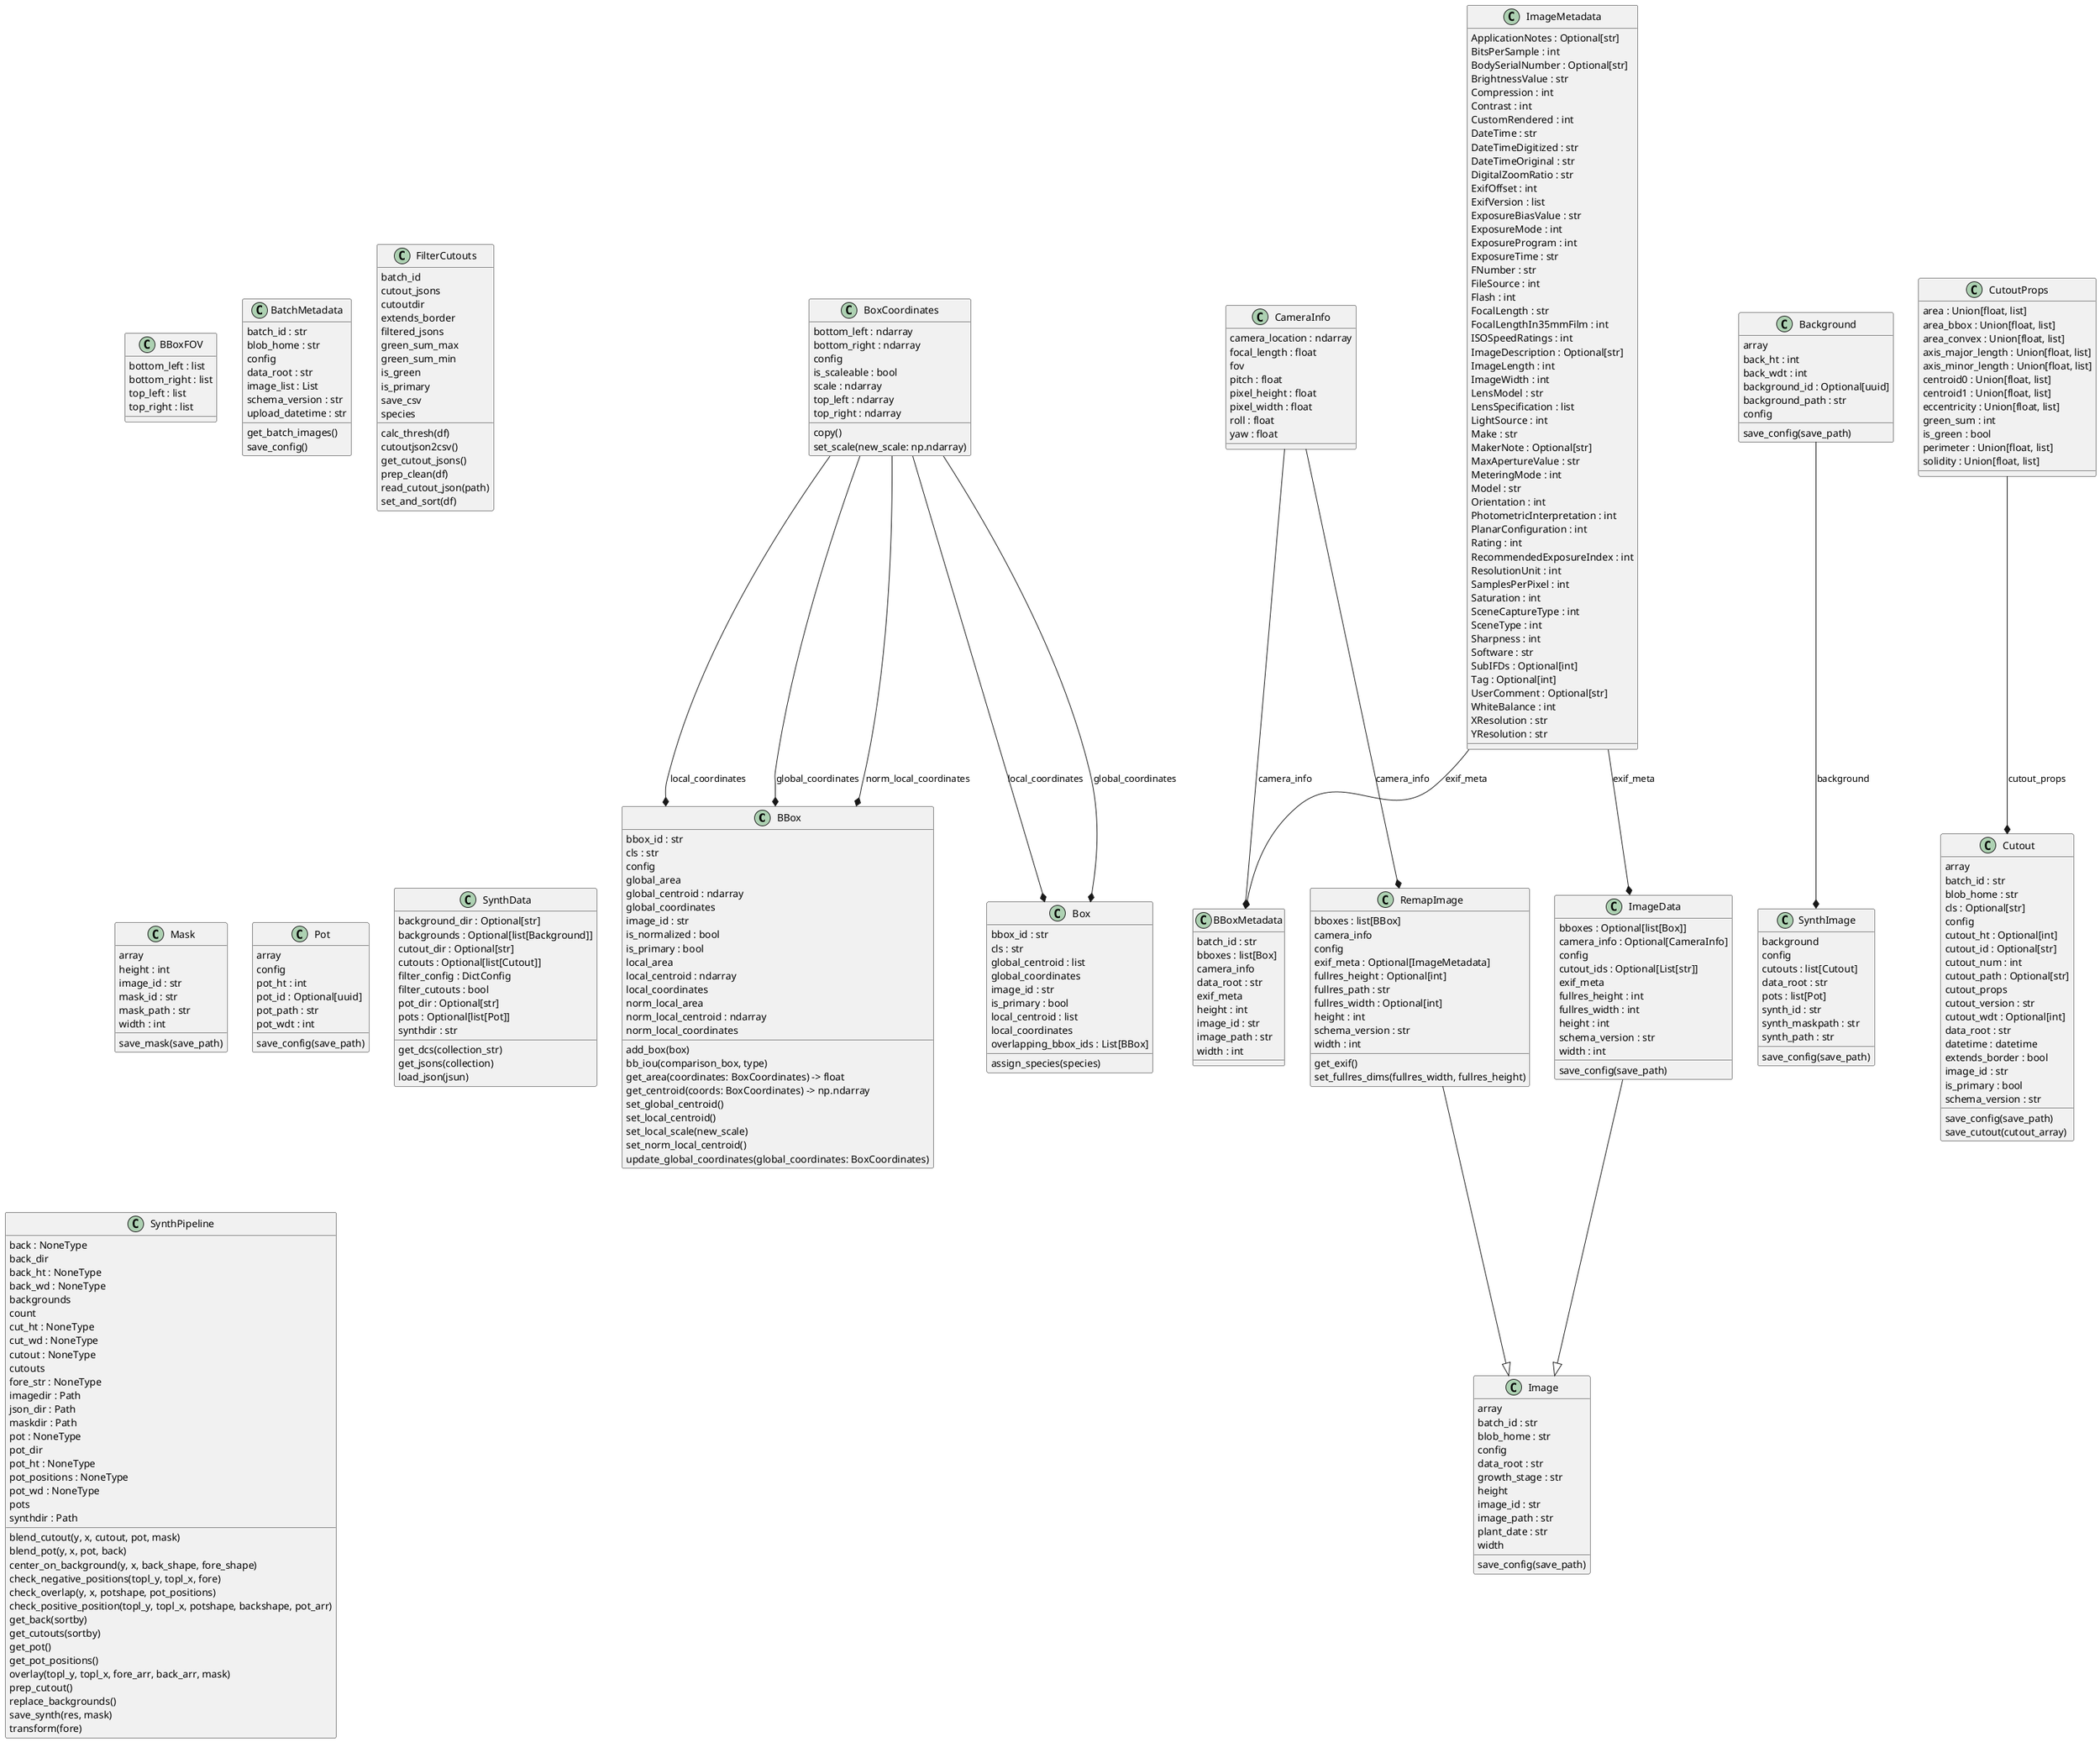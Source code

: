 @startuml classes_all
set namespaceSeparator none
class "BBox" as SyntheticPipeline.semif_utils.datasets.BBox {
  bbox_id : str
  cls : str
  config
  global_area
  global_centroid : ndarray
  global_coordinates
  image_id : str
  is_normalized : bool
  is_primary : bool
  local_area
  local_centroid : ndarray
  local_coordinates
  norm_local_area
  norm_local_centroid : ndarray
  norm_local_coordinates
  add_box(box)
  bb_iou(comparison_box, type)
  get_area(coordinates: BoxCoordinates) -> float
  get_centroid(coords: BoxCoordinates) -> np.ndarray
  set_global_centroid()
  set_local_centroid()
  set_local_scale(new_scale)
  set_norm_local_centroid()
  update_global_coordinates(global_coordinates: BoxCoordinates)
}
class "BBoxFOV" as SyntheticPipeline.semif_utils.datasets.BBoxFOV {
  bottom_left : list
  bottom_right : list
  top_left : list
  top_right : list
}
class "BBoxMetadata" as SyntheticPipeline.semif_utils.datasets.BBoxMetadata {
  batch_id : str
  bboxes : list[Box]
  camera_info
  data_root : str
  exif_meta
  height : int
  image_id : str
  image_path : str
  width : int
}
class "Background" as SyntheticPipeline.semif_utils.datasets.Background {
  array
  back_ht : int
  back_wdt : int
  background_id : Optional[uuid]
  background_path : str
  config
  save_config(save_path)
}
class "BatchMetadata" as SyntheticPipeline.semif_utils.datasets.BatchMetadata {
  batch_id : str
  blob_home : str
  config
  data_root : str
  image_list : List
  schema_version : str
  upload_datetime : str
  get_batch_images()
  save_config()
}
class "Box" as SyntheticPipeline.semif_utils.datasets.Box {
  bbox_id : str
  cls : str
  global_centroid : list
  global_coordinates
  image_id : str
  is_primary : bool
  local_centroid : list
  local_coordinates
  overlapping_bbox_ids : List[BBox]
  assign_species(species)
}
class "BoxCoordinates" as SyntheticPipeline.semif_utils.datasets.BoxCoordinates {
  bottom_left : ndarray
  bottom_right : ndarray
  config
  is_scaleable : bool
  scale : ndarray
  top_left : ndarray
  top_right : ndarray
  copy()
  set_scale(new_scale: np.ndarray)
}
class "CameraInfo" as SyntheticPipeline.semif_utils.datasets.CameraInfo {
  camera_location : ndarray
  focal_length : float
  fov
  pitch : float
  pixel_height : float
  pixel_width : float
  roll : float
  yaw : float
}
class "Cutout" as SyntheticPipeline.semif_utils.datasets.Cutout {
  array
  batch_id : str
  blob_home : str
  cls : Optional[str]
  config
  cutout_ht : Optional[int]
  cutout_id : Optional[str]
  cutout_num : int
  cutout_path : Optional[str]
  cutout_props
  cutout_version : str
  cutout_wdt : Optional[int]
  data_root : str
  datetime : datetime
  extends_border : bool
  image_id : str
  is_primary : bool
  schema_version : str
  save_config(save_path)
  save_cutout(cutout_array)
}
class "CutoutProps" as SyntheticPipeline.semif_utils.datasets.CutoutProps {
  area : Union[float, list]
  area_bbox : Union[float, list]
  area_convex : Union[float, list]
  axis_major_length : Union[float, list]
  axis_minor_length : Union[float, list]
  centroid0 : Union[float, list]
  centroid1 : Union[float, list]
  eccentricity : Union[float, list]
  green_sum : int
  is_green : bool
  perimeter : Union[float, list]
  solidity : Union[float, list]
}
class "FilterCutouts" as SyntheticPipeline.semif_utils.synth_utils.FilterCutouts {
  batch_id
  cutout_jsons
  cutoutdir
  extends_border
  filtered_jsons
  green_sum_max
  green_sum_min
  is_green
  is_primary
  save_csv
  species
  calc_thresh(df)
  cutoutjson2csv()
  get_cutout_jsons()
  prep_clean(df)
  read_cutout_json(path)
  set_and_sort(df)
}
class "Image" as SyntheticPipeline.semif_utils.datasets.Image {
  array
  batch_id : str
  blob_home : str
  config
  data_root : str
  growth_stage : str
  height
  image_id : str
  image_path : str
  plant_date : str
  width
  save_config(save_path)
}
class "ImageData" as SyntheticPipeline.semif_utils.datasets.ImageData {
  bboxes : Optional[list[Box]]
  camera_info : Optional[CameraInfo]
  config
  cutout_ids : Optional[List[str]]
  exif_meta
  fullres_height : int
  fullres_width : int
  height : int
  schema_version : str
  width : int
  save_config(save_path)
}
class "ImageMetadata" as SyntheticPipeline.semif_utils.datasets.ImageMetadata {
  ApplicationNotes : Optional[str]
  BitsPerSample : int
  BodySerialNumber : Optional[str]
  BrightnessValue : str
  Compression : int
  Contrast : int
  CustomRendered : int
  DateTime : str
  DateTimeDigitized : str
  DateTimeOriginal : str
  DigitalZoomRatio : str
  ExifOffset : int
  ExifVersion : list
  ExposureBiasValue : str
  ExposureMode : int
  ExposureProgram : int
  ExposureTime : str
  FNumber : str
  FileSource : int
  Flash : int
  FocalLength : str
  FocalLengthIn35mmFilm : int
  ISOSpeedRatings : int
  ImageDescription : Optional[str]
  ImageLength : int
  ImageWidth : int
  LensModel : str
  LensSpecification : list
  LightSource : int
  Make : str
  MakerNote : Optional[str]
  MaxApertureValue : str
  MeteringMode : int
  Model : str
  Orientation : int
  PhotometricInterpretation : int
  PlanarConfiguration : int
  Rating : int
  RecommendedExposureIndex : int
  ResolutionUnit : int
  SamplesPerPixel : int
  Saturation : int
  SceneCaptureType : int
  SceneType : int
  Sharpness : int
  Software : str
  SubIFDs : Optional[int]
  Tag : Optional[int]
  UserComment : Optional[str]
  WhiteBalance : int
  XResolution : str
  YResolution : str
}
class "Mask" as SyntheticPipeline.semif_utils.datasets.Mask {
  array
  height : int
  image_id : str
  mask_id : str
  mask_path : str
  width : int
  save_mask(save_path)
}
class "Pot" as SyntheticPipeline.semif_utils.datasets.Pot {
  array
  config
  pot_ht : int
  pot_id : Optional[uuid]
  pot_path : str
  pot_wdt : int
  save_config(save_path)
}
class "RemapImage" as SyntheticPipeline.semif_utils.datasets.RemapImage {
  bboxes : list[BBox]
  camera_info
  config
  exif_meta : Optional[ImageMetadata]
  fullres_height : Optional[int]
  fullres_path : str
  fullres_width : Optional[int]
  height : int
  schema_version : str
  width : int
  get_exif()
  set_fullres_dims(fullres_width, fullres_height)
}
class "SynthData" as SyntheticPipeline.semif_utils.datasets.SynthData {
  background_dir : Optional[str]
  backgrounds : Optional[list[Background]]
  cutout_dir : Optional[str]
  cutouts : Optional[list[Cutout]]
  filter_config : DictConfig
  filter_cutouts : bool
  pot_dir : Optional[str]
  pots : Optional[list[Pot]]
  synthdir : str
  get_dcs(collection_str)
  get_jsons(collection)
  load_json(jsun)
}
class "SynthImage" as SyntheticPipeline.semif_utils.datasets.SynthImage {
  background
  config
  cutouts : list[Cutout]
  data_root : str
  pots : list[Pot]
  synth_id : str
  synth_maskpath : str
  synth_path : str
  save_config(save_path)
}
class "SynthPipeline" as SyntheticPipeline.semif_utils.synth_utils.SynthPipeline {
  back : NoneType
  back_dir
  back_ht : NoneType
  back_wd : NoneType
  backgrounds
  count
  cut_ht : NoneType
  cut_wd : NoneType
  cutout : NoneType
  cutouts
  fore_str : NoneType
  imagedir : Path
  json_dir : Path
  maskdir : Path
  pot : NoneType
  pot_dir
  pot_ht : NoneType
  pot_positions : NoneType
  pot_wd : NoneType
  pots
  synthdir : Path
  blend_cutout(y, x, cutout, pot, mask)
  blend_pot(y, x, pot, back)
  center_on_background(y, x, back_shape, fore_shape)
  check_negative_positions(topl_y, topl_x, fore)
  check_overlap(y, x, potshape, pot_positions)
  check_positive_position(topl_y, topl_x, potshape, backshape, pot_arr)
  get_back(sortby)
  get_cutouts(sortby)
  get_pot()
  get_pot_positions()
  overlay(topl_y, topl_x, fore_arr, back_arr, mask)
  prep_cutout()
  replace_backgrounds()
  save_synth(res, mask)
  transform(fore)
}
SyntheticPipeline.semif_utils.datasets.ImageData --|> SyntheticPipeline.semif_utils.datasets.Image
SyntheticPipeline.semif_utils.datasets.RemapImage --|> SyntheticPipeline.semif_utils.datasets.Image
SyntheticPipeline.semif_utils.datasets.Background --* SyntheticPipeline.semif_utils.datasets.SynthImage : background
SyntheticPipeline.semif_utils.datasets.BoxCoordinates --* SyntheticPipeline.semif_utils.datasets.BBox : local_coordinates
SyntheticPipeline.semif_utils.datasets.BoxCoordinates --* SyntheticPipeline.semif_utils.datasets.BBox : global_coordinates
SyntheticPipeline.semif_utils.datasets.BoxCoordinates --* SyntheticPipeline.semif_utils.datasets.BBox : norm_local_coordinates
SyntheticPipeline.semif_utils.datasets.BoxCoordinates --* SyntheticPipeline.semif_utils.datasets.Box : local_coordinates
SyntheticPipeline.semif_utils.datasets.BoxCoordinates --* SyntheticPipeline.semif_utils.datasets.Box : global_coordinates
SyntheticPipeline.semif_utils.datasets.CameraInfo --* SyntheticPipeline.semif_utils.datasets.BBoxMetadata : camera_info
SyntheticPipeline.semif_utils.datasets.CameraInfo --* SyntheticPipeline.semif_utils.datasets.RemapImage : camera_info
SyntheticPipeline.semif_utils.datasets.CutoutProps --* SyntheticPipeline.semif_utils.datasets.Cutout : cutout_props
SyntheticPipeline.semif_utils.datasets.ImageMetadata --* SyntheticPipeline.semif_utils.datasets.BBoxMetadata : exif_meta
SyntheticPipeline.semif_utils.datasets.ImageMetadata --* SyntheticPipeline.semif_utils.datasets.ImageData : exif_meta
@enduml
